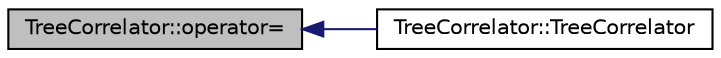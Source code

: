 digraph "TreeCorrelator::operator="
{
  edge [fontname="Helvetica",fontsize="10",labelfontname="Helvetica",labelfontsize="10"];
  node [fontname="Helvetica",fontsize="10",shape=record];
  rankdir="LR";
  Node1 [label="TreeCorrelator::operator=",height=0.2,width=0.4,color="black", fillcolor="grey75", style="filled", fontcolor="black"];
  Node1 -> Node2 [dir="back",color="midnightblue",fontsize="10",style="solid",fontname="Helvetica"];
  Node2 [label="TreeCorrelator::TreeCorrelator",height=0.2,width=0.4,color="black", fillcolor="white", style="filled",URL="$d3/d2c/class_tree_correlator.html#a5058408a4ff4363e870f0870c6633a07"];
}
